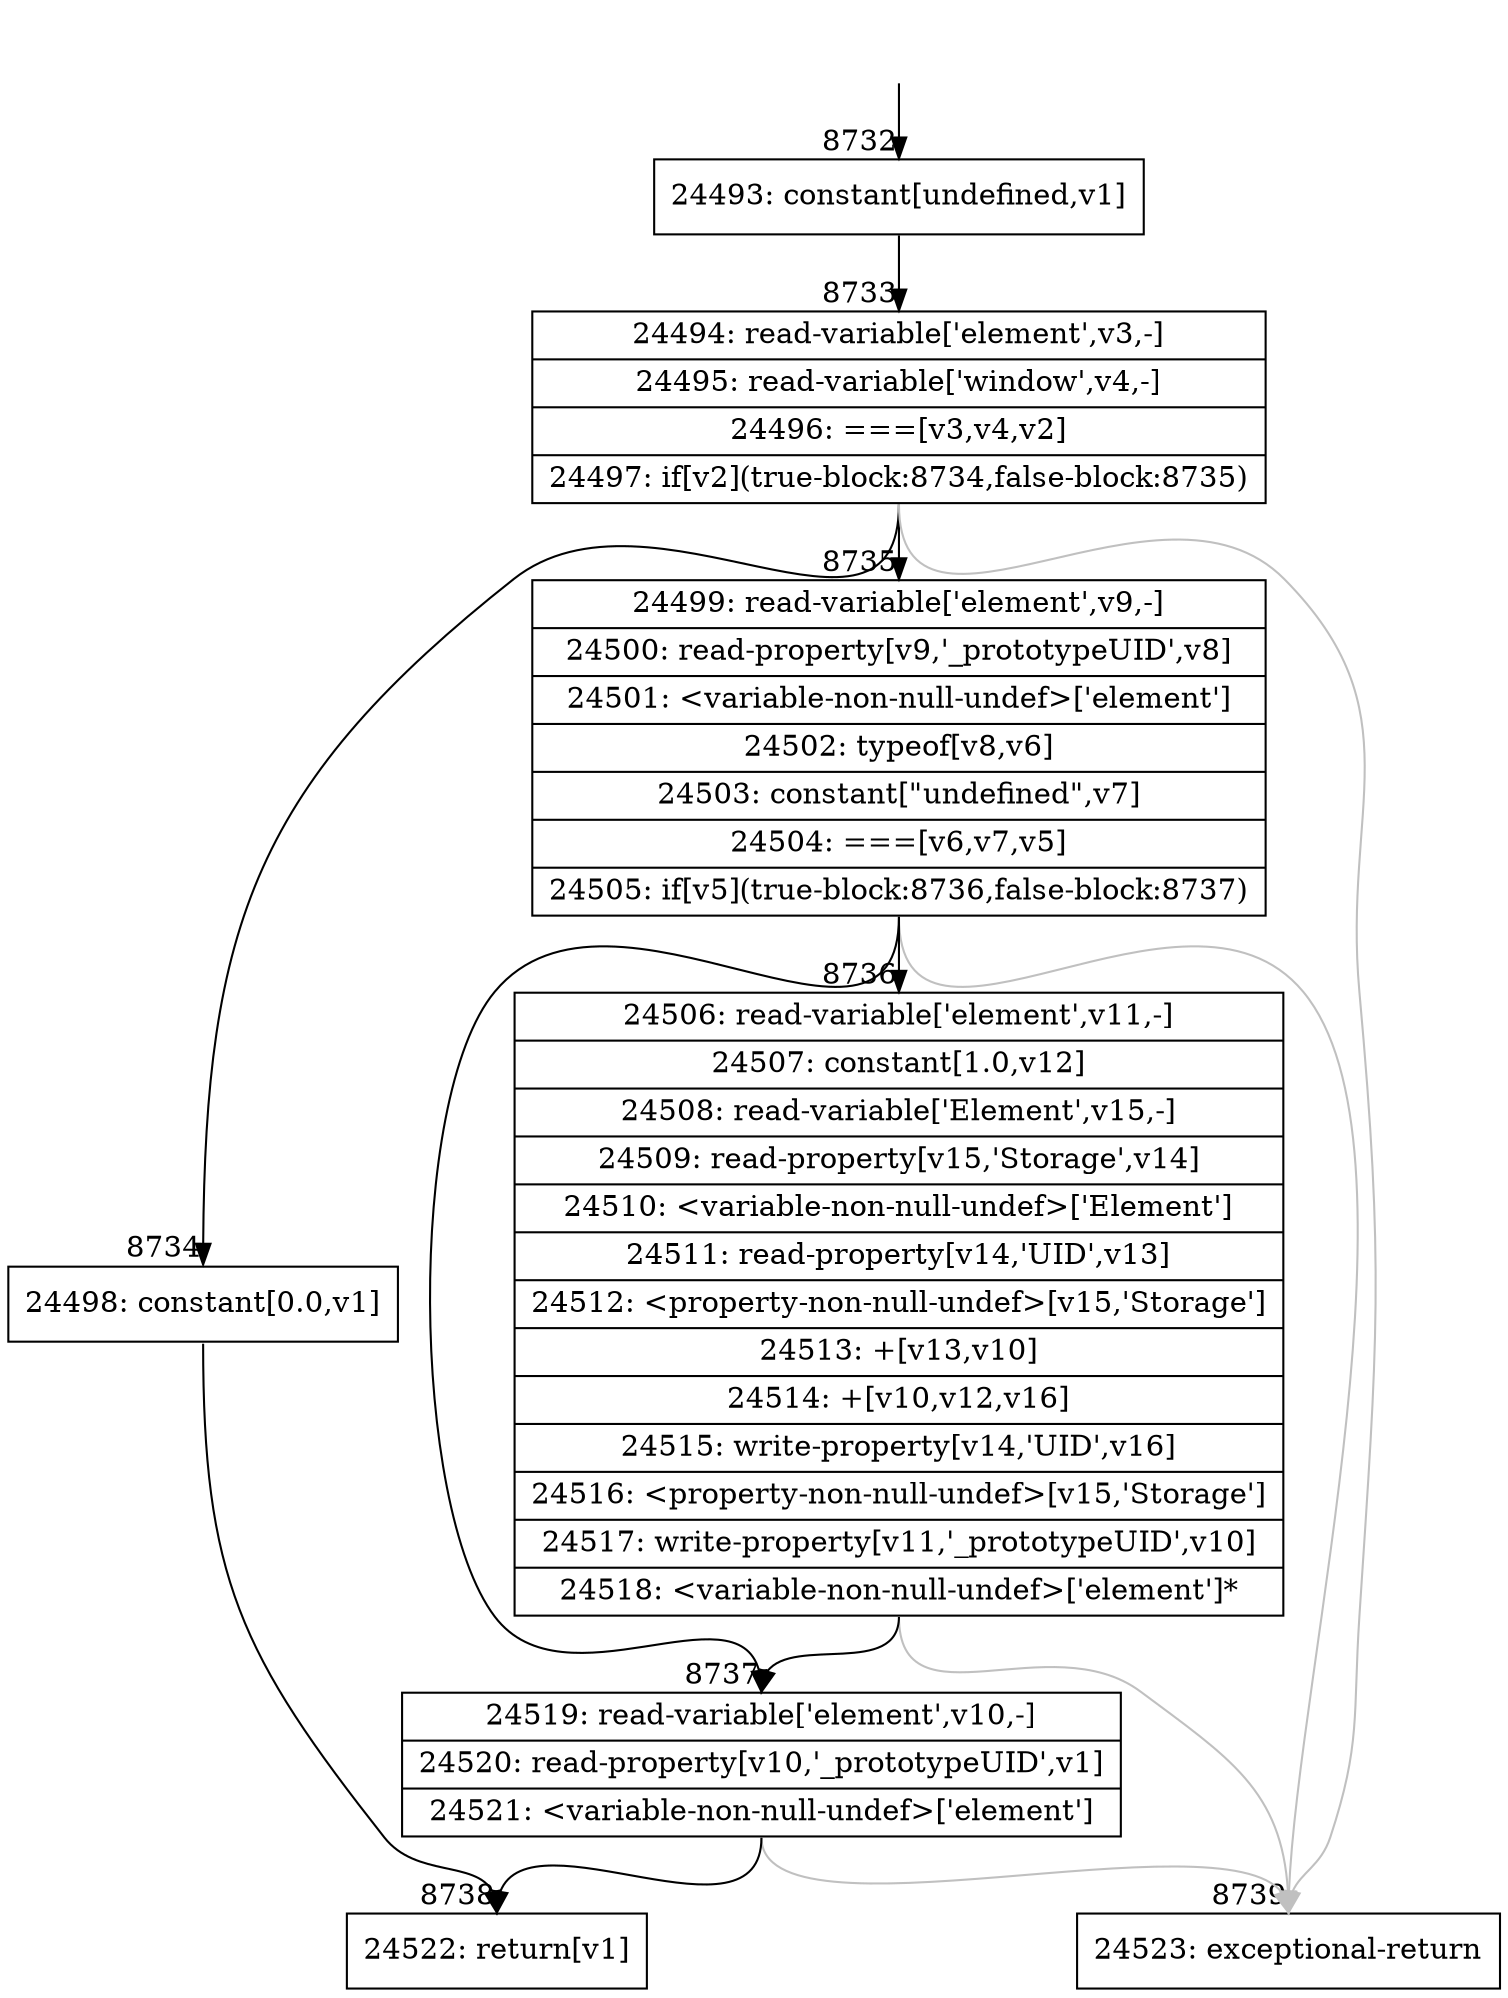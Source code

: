 digraph {
rankdir="TD"
BB_entry662[shape=none,label=""];
BB_entry662 -> BB8732 [tailport=s, headport=n, headlabel="    8732"]
BB8732 [shape=record label="{24493: constant[undefined,v1]}" ] 
BB8732 -> BB8733 [tailport=s, headport=n, headlabel="      8733"]
BB8733 [shape=record label="{24494: read-variable['element',v3,-]|24495: read-variable['window',v4,-]|24496: ===[v3,v4,v2]|24497: if[v2](true-block:8734,false-block:8735)}" ] 
BB8733 -> BB8734 [tailport=s, headport=n, headlabel="      8734"]
BB8733 -> BB8735 [tailport=s, headport=n, headlabel="      8735"]
BB8733 -> BB8739 [tailport=s, headport=n, color=gray, headlabel="      8739"]
BB8734 [shape=record label="{24498: constant[0.0,v1]}" ] 
BB8734 -> BB8738 [tailport=s, headport=n, headlabel="      8738"]
BB8735 [shape=record label="{24499: read-variable['element',v9,-]|24500: read-property[v9,'_prototypeUID',v8]|24501: \<variable-non-null-undef\>['element']|24502: typeof[v8,v6]|24503: constant[\"undefined\",v7]|24504: ===[v6,v7,v5]|24505: if[v5](true-block:8736,false-block:8737)}" ] 
BB8735 -> BB8736 [tailport=s, headport=n, headlabel="      8736"]
BB8735 -> BB8737 [tailport=s, headport=n, headlabel="      8737"]
BB8735 -> BB8739 [tailport=s, headport=n, color=gray]
BB8736 [shape=record label="{24506: read-variable['element',v11,-]|24507: constant[1.0,v12]|24508: read-variable['Element',v15,-]|24509: read-property[v15,'Storage',v14]|24510: \<variable-non-null-undef\>['Element']|24511: read-property[v14,'UID',v13]|24512: \<property-non-null-undef\>[v15,'Storage']|24513: +[v13,v10]|24514: +[v10,v12,v16]|24515: write-property[v14,'UID',v16]|24516: \<property-non-null-undef\>[v15,'Storage']|24517: write-property[v11,'_prototypeUID',v10]|24518: \<variable-non-null-undef\>['element']*}" ] 
BB8736 -> BB8737 [tailport=s, headport=n]
BB8736 -> BB8739 [tailport=s, headport=n, color=gray]
BB8737 [shape=record label="{24519: read-variable['element',v10,-]|24520: read-property[v10,'_prototypeUID',v1]|24521: \<variable-non-null-undef\>['element']}" ] 
BB8737 -> BB8738 [tailport=s, headport=n]
BB8737 -> BB8739 [tailport=s, headport=n, color=gray]
BB8738 [shape=record label="{24522: return[v1]}" ] 
BB8739 [shape=record label="{24523: exceptional-return}" ] 
//#$~ 6855
}
